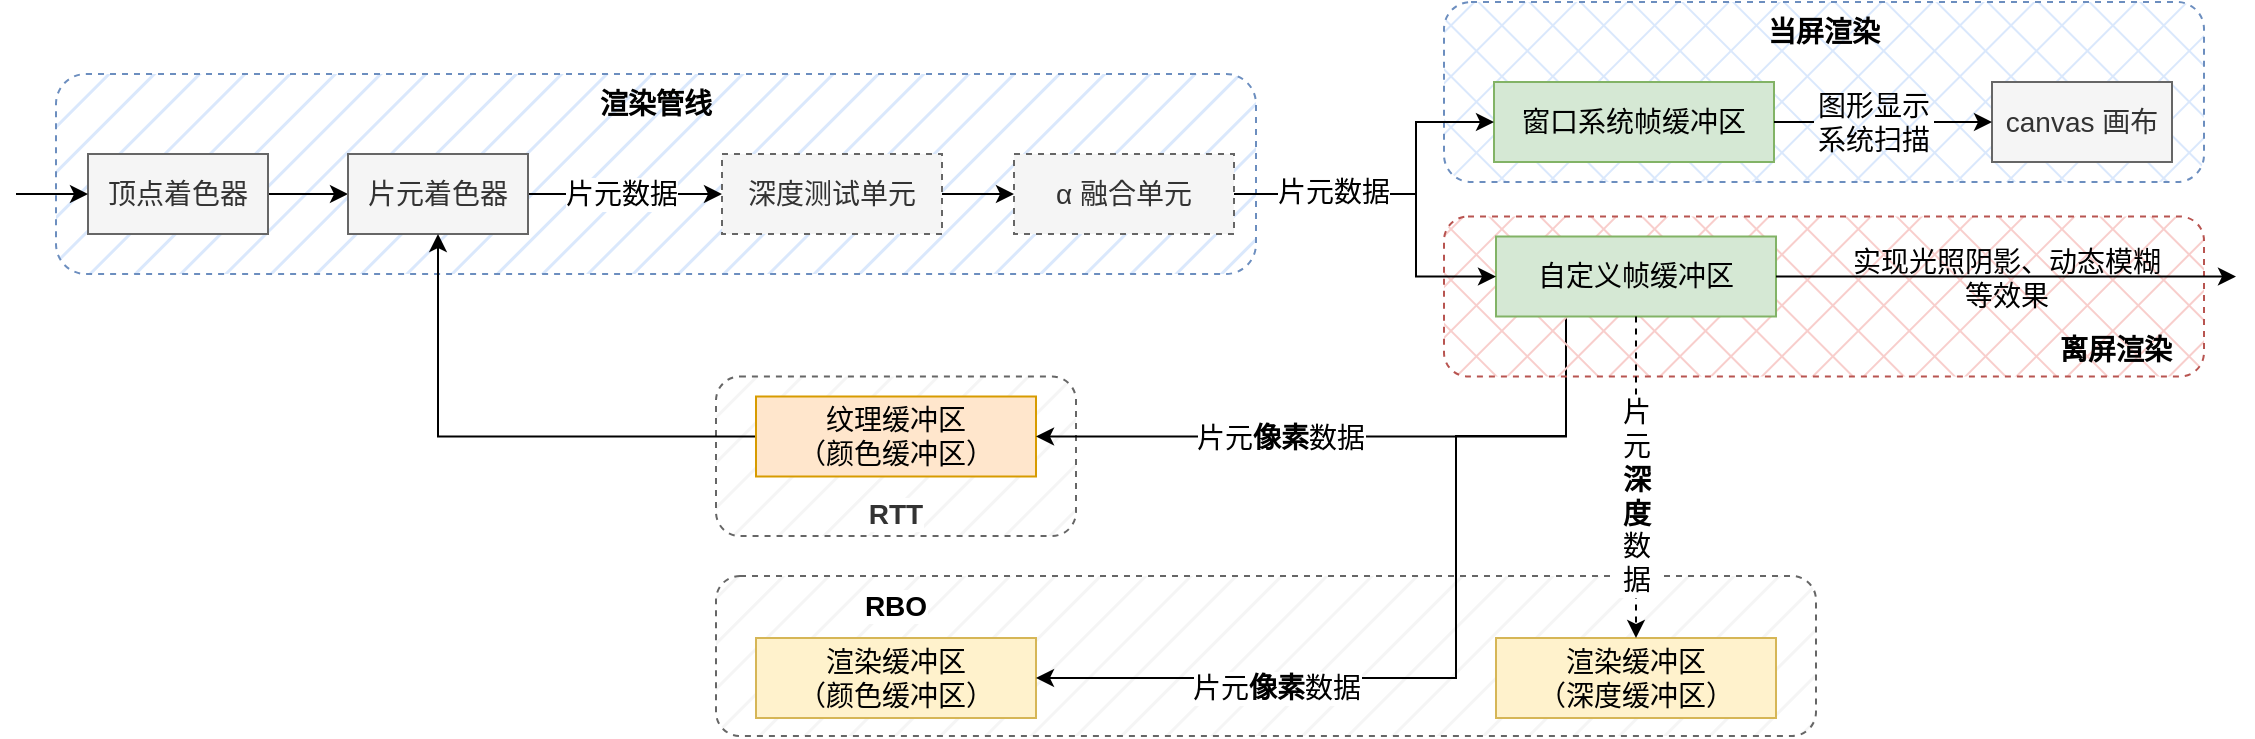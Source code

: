 <mxfile version="20.2.8" type="github">
  <diagram id="hcyG7Oj6Pc0TLnwpaBza" name="第 1 页">
    <mxGraphModel dx="1691" dy="1003" grid="1" gridSize="10" guides="1" tooltips="1" connect="1" arrows="1" fold="1" page="1" pageScale="1" pageWidth="827" pageHeight="1169" math="0" shadow="0">
      <root>
        <mxCell id="0" />
        <mxCell id="1" parent="0" />
        <mxCell id="B3PZ270c4PYVpzMeeT5d-73" value="" style="rounded=1;whiteSpace=wrap;html=1;glass=0;dashed=1;labelBackgroundColor=#FFFFFF;fillStyle=hatch;fontSize=14;fillColor=#f5f5f5;fontColor=#333333;strokeColor=#666666;" vertex="1" parent="1">
          <mxGeometry x="370" y="310" width="550" height="80" as="geometry" />
        </mxCell>
        <mxCell id="B3PZ270c4PYVpzMeeT5d-72" value="RTT" style="rounded=1;whiteSpace=wrap;html=1;glass=0;dashed=1;labelBackgroundColor=#FFFFFF;fillStyle=hatch;fontSize=14;fillColor=#f5f5f5;verticalAlign=bottom;fontStyle=1;fontColor=#333333;strokeColor=#666666;" vertex="1" parent="1">
          <mxGeometry x="370" y="210.25" width="180" height="79.75" as="geometry" />
        </mxCell>
        <mxCell id="B3PZ270c4PYVpzMeeT5d-30" value="&lt;b&gt;渲染管线&lt;/b&gt;" style="rounded=1;whiteSpace=wrap;html=1;fontSize=14;verticalAlign=top;fillColor=#dae8fc;dashed=1;strokeColor=#6c8ebf;fillStyle=hatch;" vertex="1" parent="1">
          <mxGeometry x="40" y="59" width="600" height="100" as="geometry" />
        </mxCell>
        <mxCell id="B3PZ270c4PYVpzMeeT5d-4" value="" style="edgeStyle=orthogonalEdgeStyle;rounded=0;orthogonalLoop=1;jettySize=auto;html=1;fontSize=14;" edge="1" parent="1" source="B3PZ270c4PYVpzMeeT5d-1" target="B3PZ270c4PYVpzMeeT5d-2">
          <mxGeometry relative="1" as="geometry" />
        </mxCell>
        <mxCell id="B3PZ270c4PYVpzMeeT5d-1" value="顶点着色器" style="rounded=0;whiteSpace=wrap;html=1;fontSize=14;fillColor=#f5f5f5;fontColor=#333333;strokeColor=#666666;" vertex="1" parent="1">
          <mxGeometry x="56" y="99" width="90" height="40" as="geometry" />
        </mxCell>
        <mxCell id="B3PZ270c4PYVpzMeeT5d-55" value="" style="edgeStyle=orthogonalEdgeStyle;rounded=0;orthogonalLoop=1;jettySize=auto;html=1;fontSize=14;" edge="1" parent="1" source="B3PZ270c4PYVpzMeeT5d-2" target="B3PZ270c4PYVpzMeeT5d-38">
          <mxGeometry relative="1" as="geometry" />
        </mxCell>
        <mxCell id="B3PZ270c4PYVpzMeeT5d-2" value="片元着色器" style="rounded=0;whiteSpace=wrap;html=1;fontSize=14;fillColor=#f5f5f5;fontColor=#333333;strokeColor=#666666;" vertex="1" parent="1">
          <mxGeometry x="186" y="99" width="90" height="40" as="geometry" />
        </mxCell>
        <mxCell id="B3PZ270c4PYVpzMeeT5d-29" value="" style="edgeStyle=orthogonalEdgeStyle;rounded=0;orthogonalLoop=1;jettySize=auto;html=1;fontSize=14;" edge="1" parent="1" source="B3PZ270c4PYVpzMeeT5d-11" target="B3PZ270c4PYVpzMeeT5d-2">
          <mxGeometry relative="1" as="geometry" />
        </mxCell>
        <mxCell id="B3PZ270c4PYVpzMeeT5d-11" value="纹理缓冲区&lt;br&gt;（颜色缓冲区）" style="rounded=0;whiteSpace=wrap;html=1;fontSize=14;fillColor=#ffe6cc;strokeColor=#d79b00;" vertex="1" parent="1">
          <mxGeometry x="390" y="220.25" width="140" height="40" as="geometry" />
        </mxCell>
        <mxCell id="B3PZ270c4PYVpzMeeT5d-12" value="渲染缓冲区&lt;br&gt;（颜色缓冲区）" style="rounded=0;whiteSpace=wrap;html=1;fontSize=14;fillColor=#fff2cc;strokeColor=#d6b656;" vertex="1" parent="1">
          <mxGeometry x="390" y="341" width="140" height="40" as="geometry" />
        </mxCell>
        <mxCell id="B3PZ270c4PYVpzMeeT5d-14" value="渲染缓冲区&lt;br&gt;（深度缓冲区）" style="rounded=0;whiteSpace=wrap;html=1;fontSize=14;fillColor=#fff2cc;strokeColor=#d6b656;" vertex="1" parent="1">
          <mxGeometry x="760" y="341" width="140" height="40" as="geometry" />
        </mxCell>
        <mxCell id="B3PZ270c4PYVpzMeeT5d-24" value="" style="endArrow=classic;html=1;rounded=0;fontSize=14;entryX=1;entryY=0.5;entryDx=0;entryDy=0;edgeStyle=orthogonalEdgeStyle;exitX=0.25;exitY=1;exitDx=0;exitDy=0;" edge="1" parent="1" source="B3PZ270c4PYVpzMeeT5d-8" target="B3PZ270c4PYVpzMeeT5d-11">
          <mxGeometry relative="1" as="geometry">
            <mxPoint x="764" y="289" as="sourcePoint" />
            <mxPoint x="994" y="339" as="targetPoint" />
          </mxGeometry>
        </mxCell>
        <mxCell id="B3PZ270c4PYVpzMeeT5d-25" value="片元&lt;b&gt;像素&lt;/b&gt;数据" style="edgeLabel;resizable=0;html=1;align=center;verticalAlign=middle;fontSize=14;" connectable="0" vertex="1" parent="B3PZ270c4PYVpzMeeT5d-24">
          <mxGeometry relative="1" as="geometry">
            <mxPoint x="-41" as="offset" />
          </mxGeometry>
        </mxCell>
        <mxCell id="B3PZ270c4PYVpzMeeT5d-31" value="" style="endArrow=classic;html=1;rounded=0;fontSize=14;exitX=0.25;exitY=1;exitDx=0;exitDy=0;entryX=1;entryY=0.5;entryDx=0;entryDy=0;edgeStyle=orthogonalEdgeStyle;" edge="1" parent="1" source="B3PZ270c4PYVpzMeeT5d-8" target="B3PZ270c4PYVpzMeeT5d-12">
          <mxGeometry relative="1" as="geometry">
            <mxPoint x="638" y="429" as="sourcePoint" />
            <mxPoint x="738" y="429" as="targetPoint" />
            <Array as="points">
              <mxPoint x="795" y="240" />
              <mxPoint x="740" y="240" />
              <mxPoint x="740" y="361" />
            </Array>
          </mxGeometry>
        </mxCell>
        <mxCell id="B3PZ270c4PYVpzMeeT5d-32" value="片元&lt;b&gt;像素&lt;/b&gt;数据" style="edgeLabel;resizable=0;html=1;align=center;verticalAlign=middle;rounded=1;dashed=1;fontSize=14;fillColor=none;" connectable="0" vertex="1" parent="B3PZ270c4PYVpzMeeT5d-31">
          <mxGeometry relative="1" as="geometry">
            <mxPoint x="-90" y="17" as="offset" />
          </mxGeometry>
        </mxCell>
        <mxCell id="B3PZ270c4PYVpzMeeT5d-40" value="" style="edgeStyle=orthogonalEdgeStyle;rounded=0;orthogonalLoop=1;jettySize=auto;html=1;fontSize=14;" edge="1" parent="1" source="B3PZ270c4PYVpzMeeT5d-38" target="B3PZ270c4PYVpzMeeT5d-39">
          <mxGeometry relative="1" as="geometry" />
        </mxCell>
        <mxCell id="B3PZ270c4PYVpzMeeT5d-38" value="深度测试单元" style="rounded=0;whiteSpace=wrap;html=1;fontSize=14;fillColor=#f5f5f5;fontColor=#333333;strokeColor=#666666;dashed=1;" vertex="1" parent="1">
          <mxGeometry x="373" y="99" width="110" height="40" as="geometry" />
        </mxCell>
        <mxCell id="B3PZ270c4PYVpzMeeT5d-39" value="α 融合单元" style="rounded=0;whiteSpace=wrap;html=1;fontSize=14;fillColor=#f5f5f5;fontColor=#333333;strokeColor=#666666;dashed=1;" vertex="1" parent="1">
          <mxGeometry x="519" y="99" width="110" height="40" as="geometry" />
        </mxCell>
        <mxCell id="B3PZ270c4PYVpzMeeT5d-57" value="" style="endArrow=classic;html=1;rounded=0;fontSize=14;entryX=0;entryY=0.5;entryDx=0;entryDy=0;" edge="1" parent="1" target="B3PZ270c4PYVpzMeeT5d-1">
          <mxGeometry relative="1" as="geometry">
            <mxPoint x="20" y="119" as="sourcePoint" />
            <mxPoint x="70" y="28.5" as="targetPoint" />
          </mxGeometry>
        </mxCell>
        <mxCell id="B3PZ270c4PYVpzMeeT5d-59" value="片元数据" style="text;html=1;strokeColor=none;fillColor=none;align=center;verticalAlign=middle;whiteSpace=wrap;rounded=0;fontSize=14;labelBackgroundColor=#FFFFFF;" vertex="1" parent="1">
          <mxGeometry x="293" y="104" width="60" height="30" as="geometry" />
        </mxCell>
        <mxCell id="B3PZ270c4PYVpzMeeT5d-60" value="" style="group" vertex="1" connectable="0" parent="1">
          <mxGeometry x="734" y="23" width="380" height="90" as="geometry" />
        </mxCell>
        <mxCell id="B3PZ270c4PYVpzMeeT5d-49" value="&lt;b&gt;当屏渲染&lt;/b&gt;" style="rounded=1;whiteSpace=wrap;html=1;fontSize=14;verticalAlign=top;fillColor=#dae8fc;dashed=1;strokeColor=#6c8ebf;gradientColor=none;glass=0;fillStyle=cross-hatch;" vertex="1" parent="B3PZ270c4PYVpzMeeT5d-60">
          <mxGeometry width="380" height="90" as="geometry" />
        </mxCell>
        <mxCell id="B3PZ270c4PYVpzMeeT5d-5" value="窗口系统帧缓冲区" style="rounded=0;whiteSpace=wrap;html=1;fontSize=14;fillColor=#d5e8d4;strokeColor=#82b366;" vertex="1" parent="B3PZ270c4PYVpzMeeT5d-60">
          <mxGeometry x="25" y="40" width="140" height="40" as="geometry" />
        </mxCell>
        <mxCell id="B3PZ270c4PYVpzMeeT5d-43" value="canvas 画布" style="rounded=0;whiteSpace=wrap;html=1;fontSize=14;fillColor=#f5f5f5;fontColor=#333333;strokeColor=#666666;" vertex="1" parent="B3PZ270c4PYVpzMeeT5d-60">
          <mxGeometry x="274" y="40" width="90" height="40" as="geometry" />
        </mxCell>
        <mxCell id="B3PZ270c4PYVpzMeeT5d-46" value="图形显示系统扫描" style="text;html=1;strokeColor=none;fillColor=none;align=center;verticalAlign=middle;whiteSpace=wrap;rounded=0;dashed=1;labelBackgroundColor=none;fontSize=14;" vertex="1" parent="B3PZ270c4PYVpzMeeT5d-60">
          <mxGeometry x="185" y="45" width="60" height="30" as="geometry" />
        </mxCell>
        <mxCell id="B3PZ270c4PYVpzMeeT5d-44" value="" style="edgeStyle=orthogonalEdgeStyle;rounded=0;orthogonalLoop=1;jettySize=auto;html=1;fontSize=14;startArrow=none;" edge="1" parent="B3PZ270c4PYVpzMeeT5d-60" source="B3PZ270c4PYVpzMeeT5d-46" target="B3PZ270c4PYVpzMeeT5d-43">
          <mxGeometry relative="1" as="geometry" />
        </mxCell>
        <mxCell id="B3PZ270c4PYVpzMeeT5d-47" value="" style="edgeStyle=orthogonalEdgeStyle;rounded=0;orthogonalLoop=1;jettySize=auto;html=1;fontSize=14;endArrow=none;" edge="1" parent="B3PZ270c4PYVpzMeeT5d-60" source="B3PZ270c4PYVpzMeeT5d-5" target="B3PZ270c4PYVpzMeeT5d-46">
          <mxGeometry relative="1" as="geometry">
            <mxPoint x="165" y="60" as="sourcePoint" />
            <mxPoint x="274" y="60" as="targetPoint" />
          </mxGeometry>
        </mxCell>
        <mxCell id="B3PZ270c4PYVpzMeeT5d-6" value="" style="edgeStyle=orthogonalEdgeStyle;rounded=0;orthogonalLoop=1;jettySize=auto;html=1;fontSize=14;entryX=0;entryY=0.5;entryDx=0;entryDy=0;exitX=1;exitY=0.5;exitDx=0;exitDy=0;" edge="1" parent="1" source="B3PZ270c4PYVpzMeeT5d-39" target="B3PZ270c4PYVpzMeeT5d-5">
          <mxGeometry relative="1" as="geometry">
            <mxPoint x="620" y="-31" as="sourcePoint" />
            <mxPoint x="730" y="29" as="targetPoint" />
            <Array as="points">
              <mxPoint x="720" y="119" />
              <mxPoint x="720" y="83" />
            </Array>
          </mxGeometry>
        </mxCell>
        <mxCell id="B3PZ270c4PYVpzMeeT5d-63" value="" style="group" vertex="1" connectable="0" parent="1">
          <mxGeometry x="734" y="130.25" width="396" height="80" as="geometry" />
        </mxCell>
        <mxCell id="B3PZ270c4PYVpzMeeT5d-53" value="" style="rounded=1;whiteSpace=wrap;html=1;fontSize=14;verticalAlign=bottom;fillColor=#f8cecc;dashed=1;strokeColor=#b85450;glass=0;fillStyle=cross-hatch;labelPosition=center;verticalLabelPosition=middle;align=center;" vertex="1" parent="B3PZ270c4PYVpzMeeT5d-63">
          <mxGeometry width="380" height="80" as="geometry" />
        </mxCell>
        <mxCell id="B3PZ270c4PYVpzMeeT5d-8" value="自定义帧缓冲区" style="rounded=0;whiteSpace=wrap;html=1;fontSize=14;fillColor=#d5e8d4;strokeColor=#82b366;" vertex="1" parent="B3PZ270c4PYVpzMeeT5d-63">
          <mxGeometry x="26" y="10" width="140" height="40" as="geometry" />
        </mxCell>
        <mxCell id="B3PZ270c4PYVpzMeeT5d-54" value="离屏渲染" style="text;html=1;strokeColor=none;fillColor=none;align=center;verticalAlign=middle;whiteSpace=wrap;rounded=0;glass=0;dashed=1;labelBackgroundColor=none;fillStyle=cross-hatch;fontSize=14;fontStyle=1" vertex="1" parent="B3PZ270c4PYVpzMeeT5d-63">
          <mxGeometry x="306" y="53" width="60" height="27" as="geometry" />
        </mxCell>
        <mxCell id="B3PZ270c4PYVpzMeeT5d-51" value="" style="endArrow=classic;html=1;rounded=0;fontSize=14;exitX=1;exitY=0.5;exitDx=0;exitDy=0;" edge="1" parent="B3PZ270c4PYVpzMeeT5d-63" source="B3PZ270c4PYVpzMeeT5d-8">
          <mxGeometry relative="1" as="geometry">
            <mxPoint x="206" y="29.5" as="sourcePoint" />
            <mxPoint x="396" y="30" as="targetPoint" />
          </mxGeometry>
        </mxCell>
        <mxCell id="B3PZ270c4PYVpzMeeT5d-52" value="实现光照阴影、动态模糊&lt;br&gt;&lt;span style=&quot;&quot;&gt;等效果&lt;/span&gt;" style="edgeLabel;resizable=0;html=1;align=center;verticalAlign=middle;rounded=1;glass=0;dashed=1;labelBackgroundColor=none;fillStyle=cross-hatch;fontSize=14;fillColor=none;gradientColor=none;" connectable="0" vertex="1" parent="B3PZ270c4PYVpzMeeT5d-51">
          <mxGeometry relative="1" as="geometry" />
        </mxCell>
        <mxCell id="B3PZ270c4PYVpzMeeT5d-10" value="" style="edgeStyle=orthogonalEdgeStyle;rounded=0;orthogonalLoop=1;jettySize=auto;html=1;fontSize=14;entryX=0;entryY=0.5;entryDx=0;entryDy=0;exitX=1;exitY=0.5;exitDx=0;exitDy=0;" edge="1" parent="1" source="B3PZ270c4PYVpzMeeT5d-39" target="B3PZ270c4PYVpzMeeT5d-8">
          <mxGeometry relative="1" as="geometry">
            <mxPoint x="550" y="49" as="sourcePoint" />
            <mxPoint x="697.5" y="139" as="targetPoint" />
            <Array as="points">
              <mxPoint x="720" y="119" />
              <mxPoint x="720" y="160" />
            </Array>
          </mxGeometry>
        </mxCell>
        <mxCell id="B3PZ270c4PYVpzMeeT5d-7" value="片元数据" style="text;html=1;strokeColor=none;fillColor=none;align=center;verticalAlign=middle;whiteSpace=wrap;rounded=0;fontSize=14;labelBackgroundColor=#FFFFFF;" vertex="1" parent="1">
          <mxGeometry x="649" y="103" width="60" height="30" as="geometry" />
        </mxCell>
        <mxCell id="B3PZ270c4PYVpzMeeT5d-27" value="" style="endArrow=classic;html=1;rounded=0;fontSize=14;exitX=0.5;exitY=1;exitDx=0;exitDy=0;entryX=0.5;entryY=0;entryDx=0;entryDy=0;dashed=1;" edge="1" parent="1" source="B3PZ270c4PYVpzMeeT5d-8" target="B3PZ270c4PYVpzMeeT5d-14">
          <mxGeometry width="50" height="50" relative="1" as="geometry">
            <mxPoint x="734" y="329" as="sourcePoint" />
            <mxPoint x="784" y="279" as="targetPoint" />
          </mxGeometry>
        </mxCell>
        <mxCell id="B3PZ270c4PYVpzMeeT5d-26" value="片元&lt;b style=&quot;&quot;&gt;深度&lt;/b&gt;数据" style="text;html=1;strokeColor=none;fillColor=none;align=center;verticalAlign=middle;whiteSpace=wrap;rounded=0;fontSize=14;direction=south;labelBackgroundColor=default;" vertex="1" parent="1">
          <mxGeometry x="817.5" y="211.25" width="25" height="117.5" as="geometry" />
        </mxCell>
        <mxCell id="B3PZ270c4PYVpzMeeT5d-74" value="&lt;b&gt;RBO&lt;/b&gt;" style="text;html=1;strokeColor=none;fillColor=none;align=center;verticalAlign=middle;whiteSpace=wrap;rounded=0;glass=0;dashed=1;labelBackgroundColor=#FFFFFF;fillStyle=cross-hatch;fontSize=14;" vertex="1" parent="1">
          <mxGeometry x="430" y="310" width="60" height="30" as="geometry" />
        </mxCell>
      </root>
    </mxGraphModel>
  </diagram>
</mxfile>
